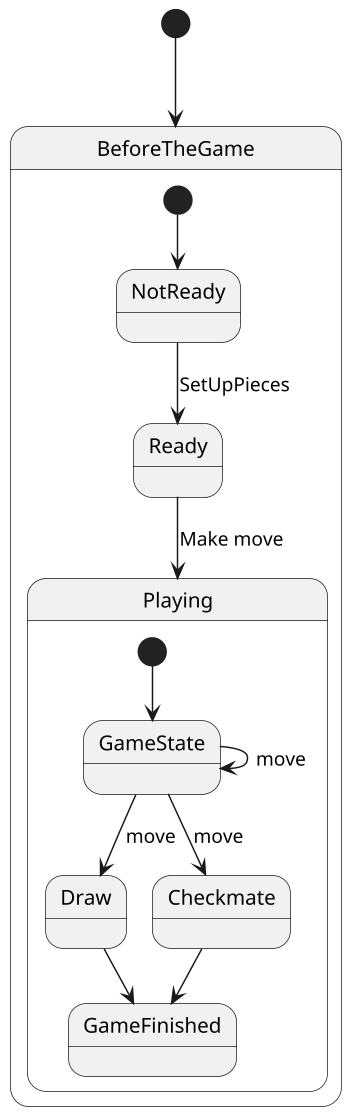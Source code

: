 @startuml
'https://plantuml.com/state-diagram

scale 350 width
[*] --> BeforeTheGame

state BeforeTheGame {
  [*] --> NotReady
  NotReady --> Ready : SetUpPieces
  Ready --> Playing : Make move
}

state Playing {
  [*] --> GameState
  GameState -->  GameState: move
  GameState -->Draw: move
  GameState --> Checkmate: move
  Draw-->GameFinished
  Checkmate-->GameFinished
 

  

}
state GameFinished {
     
  }
@enduml